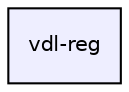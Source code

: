 digraph "vdl-reg" {
  compound=true
  node [ fontsize="10", fontname="Helvetica"];
  edge [ labelfontsize="10", labelfontname="Helvetica"];
  dir_8d0ad0375c4134b622b212d0f571dca8 [shape=box, label="vdl-reg", style="filled", fillcolor="#eeeeff", pencolor="black", URL="dir_8d0ad0375c4134b622b212d0f571dca8.html"];
}
